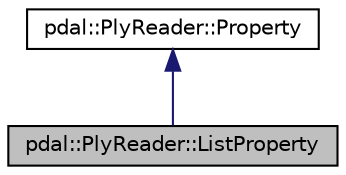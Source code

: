 digraph "pdal::PlyReader::ListProperty"
{
  edge [fontname="Helvetica",fontsize="10",labelfontname="Helvetica",labelfontsize="10"];
  node [fontname="Helvetica",fontsize="10",shape=record];
  Node1 [label="pdal::PlyReader::ListProperty",height=0.2,width=0.4,color="black", fillcolor="grey75", style="filled", fontcolor="black"];
  Node2 -> Node1 [dir="back",color="midnightblue",fontsize="10",style="solid",fontname="Helvetica"];
  Node2 [label="pdal::PlyReader::Property",height=0.2,width=0.4,color="black", fillcolor="white", style="filled",URL="$structpdal_1_1PlyReader_1_1Property.html"];
}
